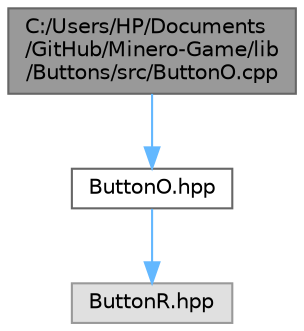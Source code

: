 digraph "C:/Users/HP/Documents/GitHub/Minero-Game/lib/Buttons/src/ButtonO.cpp"
{
 // LATEX_PDF_SIZE
  bgcolor="transparent";
  edge [fontname=Helvetica,fontsize=10,labelfontname=Helvetica,labelfontsize=10];
  node [fontname=Helvetica,fontsize=10,shape=box,height=0.2,width=0.4];
  Node1 [id="Node000001",label="C:/Users/HP/Documents\l/GitHub/Minero-Game/lib\l/Buttons/src/ButtonO.cpp",height=0.2,width=0.4,color="gray40", fillcolor="grey60", style="filled", fontcolor="black",tooltip=" "];
  Node1 -> Node2 [id="edge3_Node000001_Node000002",color="steelblue1",style="solid",tooltip=" "];
  Node2 [id="Node000002",label="ButtonO.hpp",height=0.2,width=0.4,color="grey40", fillcolor="white", style="filled",URL="$lib_2_buttons_2src_2_button_o_8hpp.html",tooltip=" "];
  Node2 -> Node3 [id="edge4_Node000002_Node000003",color="steelblue1",style="solid",tooltip=" "];
  Node3 [id="Node000003",label="ButtonR.hpp",height=0.2,width=0.4,color="grey60", fillcolor="#E0E0E0", style="filled",tooltip=" "];
}

